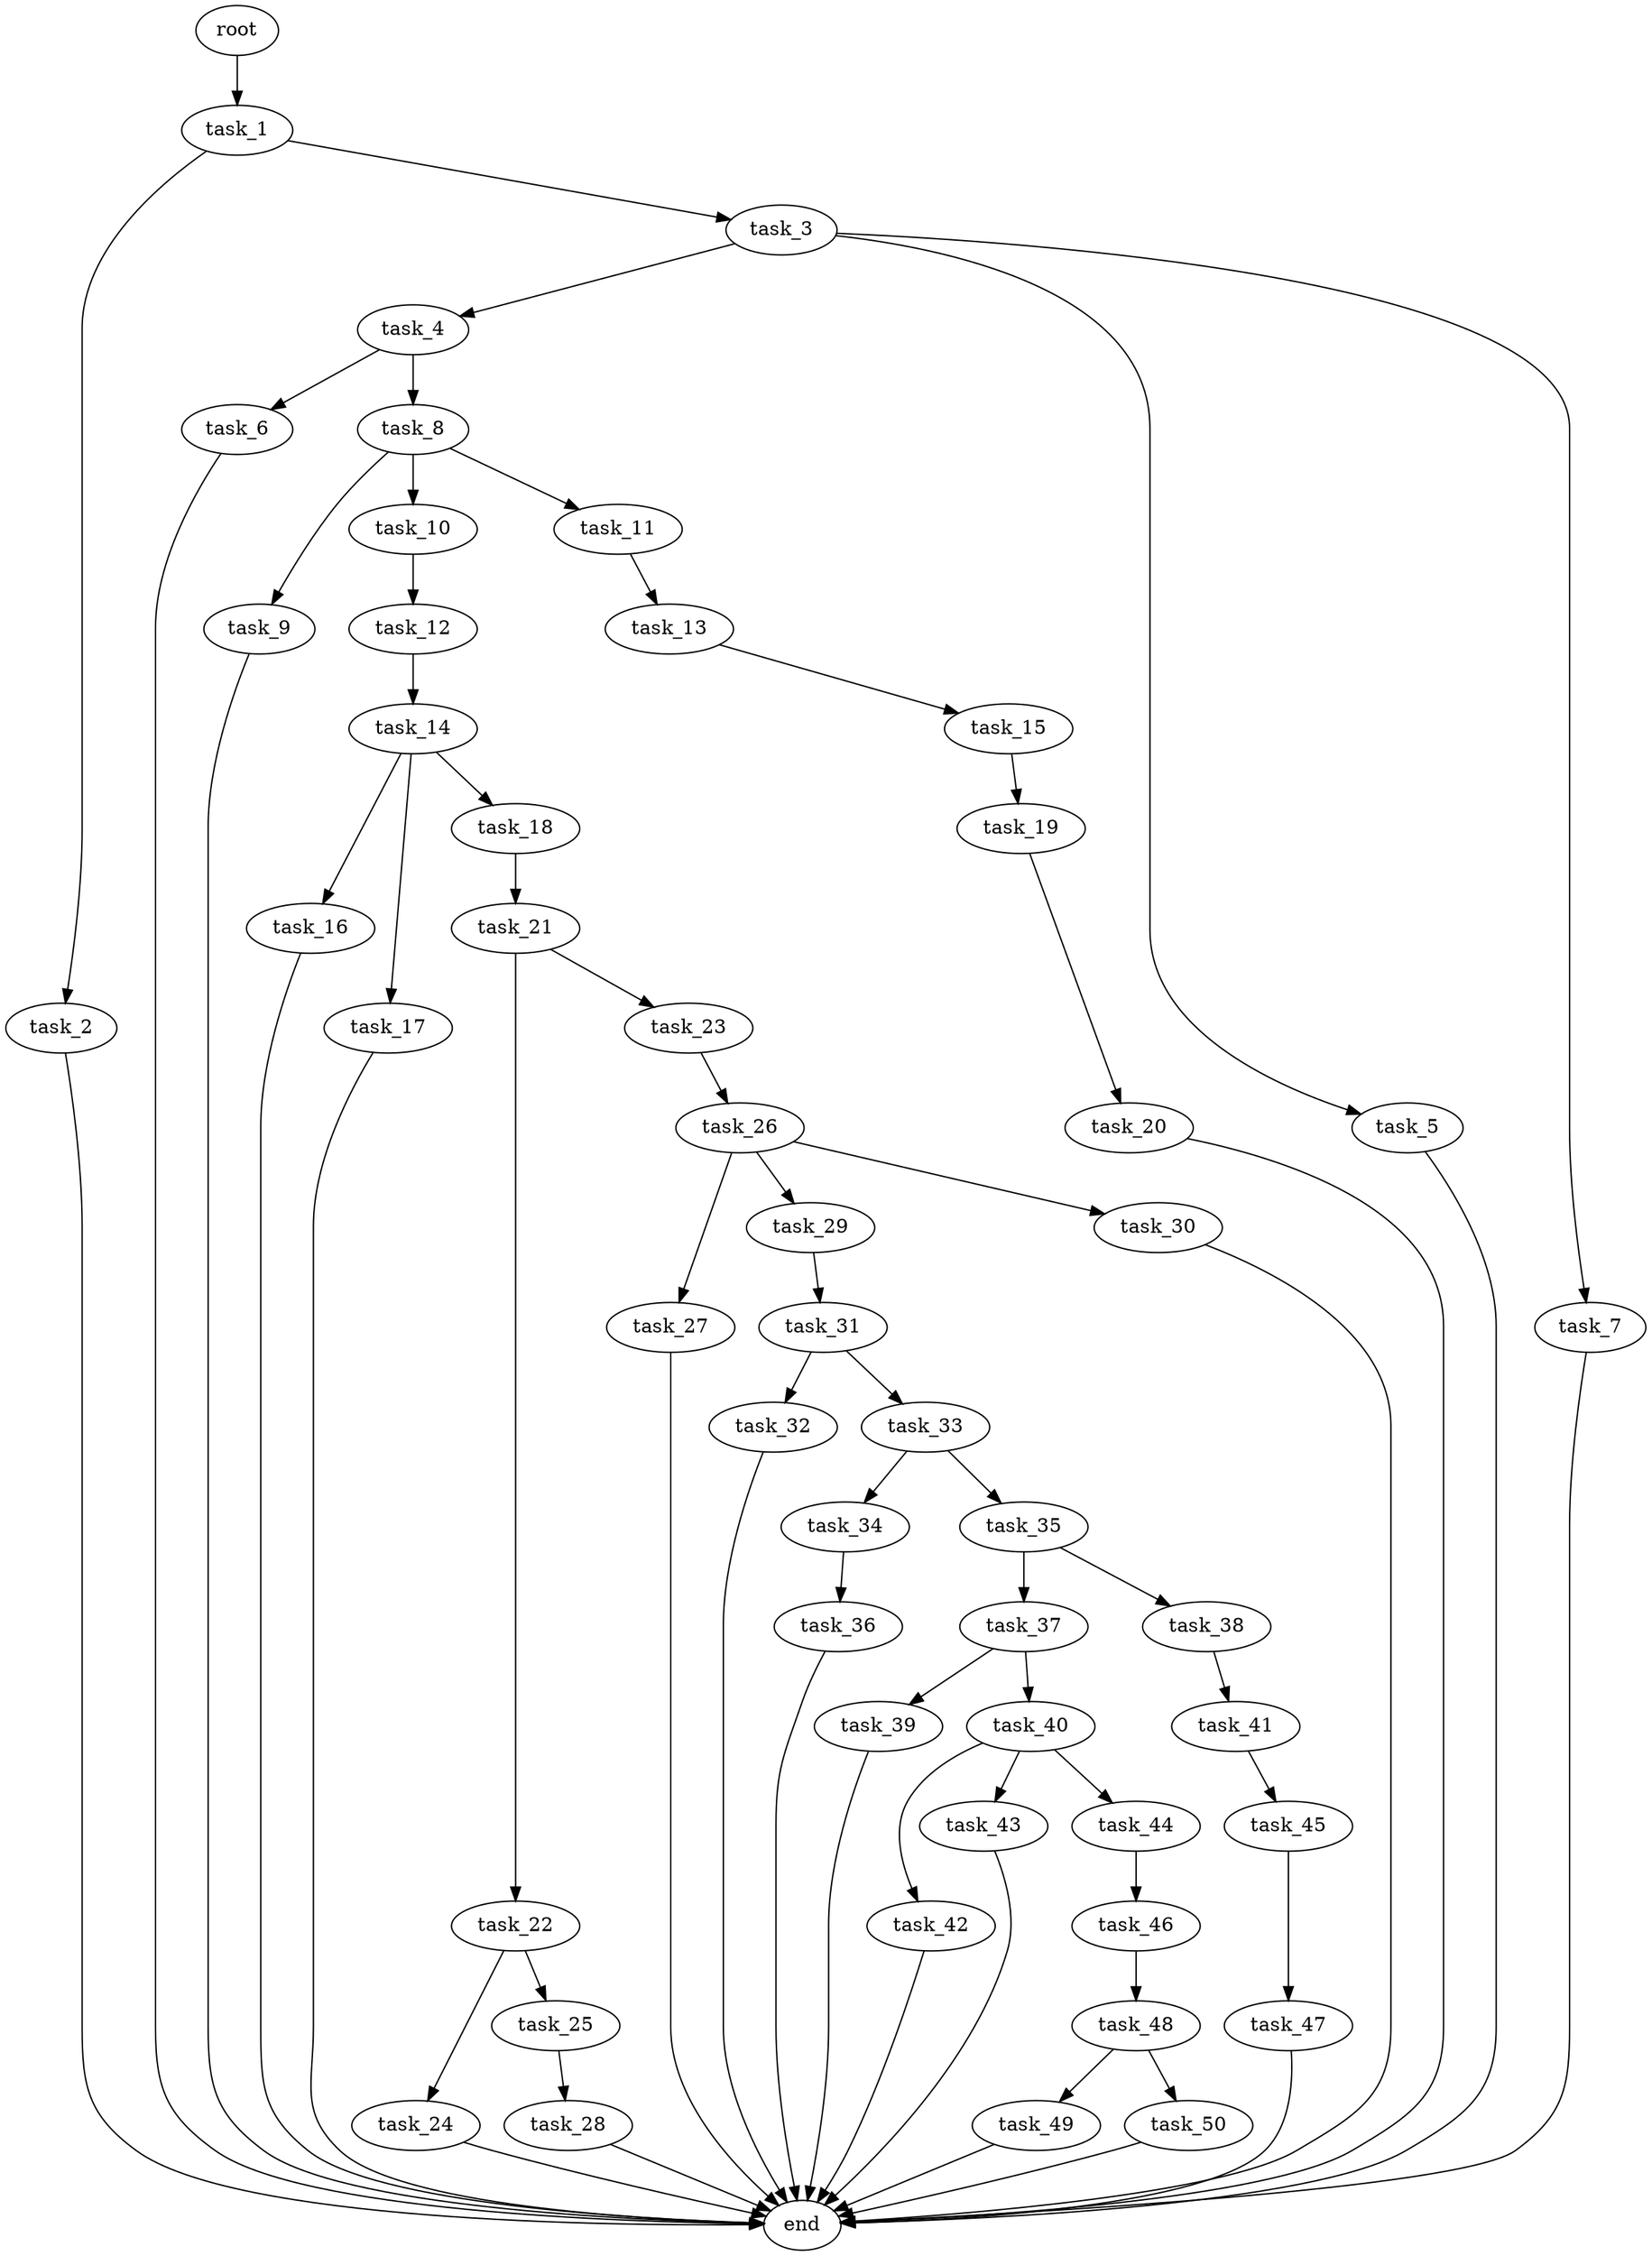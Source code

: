 digraph G {
  root [size="0.000000e+00"];
  task_1 [size="3.652287e+09"];
  task_2 [size="8.104412e+09"];
  task_3 [size="2.364271e+09"];
  task_4 [size="5.497223e+09"];
  task_5 [size="7.914820e+09"];
  task_6 [size="5.854186e+09"];
  task_7 [size="4.452251e+09"];
  task_8 [size="6.768882e+09"];
  task_9 [size="3.530053e+09"];
  task_10 [size="1.980220e+09"];
  task_11 [size="4.284934e+09"];
  task_12 [size="9.998572e+09"];
  task_13 [size="3.680776e+09"];
  task_14 [size="6.738394e+09"];
  task_15 [size="3.561102e+09"];
  task_16 [size="5.272354e+09"];
  task_17 [size="4.075785e+09"];
  task_18 [size="4.891009e+09"];
  task_19 [size="4.545091e+09"];
  task_20 [size="1.329261e+09"];
  task_21 [size="5.383770e+09"];
  task_22 [size="2.701636e+09"];
  task_23 [size="8.546621e+08"];
  task_24 [size="2.137098e+09"];
  task_25 [size="8.008654e+09"];
  task_26 [size="8.202908e+09"];
  task_27 [size="7.533062e+09"];
  task_28 [size="6.121305e+09"];
  task_29 [size="7.450322e+08"];
  task_30 [size="1.896426e+09"];
  task_31 [size="6.036407e+09"];
  task_32 [size="9.107845e+09"];
  task_33 [size="3.099565e+09"];
  task_34 [size="4.925497e+09"];
  task_35 [size="3.098250e+09"];
  task_36 [size="6.145251e+09"];
  task_37 [size="4.322700e+09"];
  task_38 [size="8.510807e+09"];
  task_39 [size="9.228918e+09"];
  task_40 [size="3.137169e+09"];
  task_41 [size="7.122963e+09"];
  task_42 [size="7.272073e+09"];
  task_43 [size="4.141050e+09"];
  task_44 [size="7.686487e+09"];
  task_45 [size="8.844505e+09"];
  task_46 [size="9.506990e+09"];
  task_47 [size="2.681033e+09"];
  task_48 [size="9.632692e+09"];
  task_49 [size="1.960976e+09"];
  task_50 [size="7.676672e+09"];
  end [size="0.000000e+00"];

  root -> task_1 [size="1.000000e-12"];
  task_1 -> task_2 [size="8.104412e+08"];
  task_1 -> task_3 [size="2.364271e+08"];
  task_2 -> end [size="1.000000e-12"];
  task_3 -> task_4 [size="5.497223e+08"];
  task_3 -> task_5 [size="7.914820e+08"];
  task_3 -> task_7 [size="4.452251e+08"];
  task_4 -> task_6 [size="5.854186e+08"];
  task_4 -> task_8 [size="6.768882e+08"];
  task_5 -> end [size="1.000000e-12"];
  task_6 -> end [size="1.000000e-12"];
  task_7 -> end [size="1.000000e-12"];
  task_8 -> task_9 [size="3.530053e+08"];
  task_8 -> task_10 [size="1.980220e+08"];
  task_8 -> task_11 [size="4.284934e+08"];
  task_9 -> end [size="1.000000e-12"];
  task_10 -> task_12 [size="9.998572e+08"];
  task_11 -> task_13 [size="3.680776e+08"];
  task_12 -> task_14 [size="6.738394e+08"];
  task_13 -> task_15 [size="3.561102e+08"];
  task_14 -> task_16 [size="5.272354e+08"];
  task_14 -> task_17 [size="4.075785e+08"];
  task_14 -> task_18 [size="4.891009e+08"];
  task_15 -> task_19 [size="4.545091e+08"];
  task_16 -> end [size="1.000000e-12"];
  task_17 -> end [size="1.000000e-12"];
  task_18 -> task_21 [size="5.383770e+08"];
  task_19 -> task_20 [size="1.329261e+08"];
  task_20 -> end [size="1.000000e-12"];
  task_21 -> task_22 [size="2.701636e+08"];
  task_21 -> task_23 [size="8.546621e+07"];
  task_22 -> task_24 [size="2.137098e+08"];
  task_22 -> task_25 [size="8.008654e+08"];
  task_23 -> task_26 [size="8.202908e+08"];
  task_24 -> end [size="1.000000e-12"];
  task_25 -> task_28 [size="6.121305e+08"];
  task_26 -> task_27 [size="7.533062e+08"];
  task_26 -> task_29 [size="7.450322e+07"];
  task_26 -> task_30 [size="1.896426e+08"];
  task_27 -> end [size="1.000000e-12"];
  task_28 -> end [size="1.000000e-12"];
  task_29 -> task_31 [size="6.036407e+08"];
  task_30 -> end [size="1.000000e-12"];
  task_31 -> task_32 [size="9.107845e+08"];
  task_31 -> task_33 [size="3.099565e+08"];
  task_32 -> end [size="1.000000e-12"];
  task_33 -> task_34 [size="4.925497e+08"];
  task_33 -> task_35 [size="3.098250e+08"];
  task_34 -> task_36 [size="6.145251e+08"];
  task_35 -> task_37 [size="4.322700e+08"];
  task_35 -> task_38 [size="8.510807e+08"];
  task_36 -> end [size="1.000000e-12"];
  task_37 -> task_39 [size="9.228918e+08"];
  task_37 -> task_40 [size="3.137169e+08"];
  task_38 -> task_41 [size="7.122963e+08"];
  task_39 -> end [size="1.000000e-12"];
  task_40 -> task_42 [size="7.272073e+08"];
  task_40 -> task_43 [size="4.141050e+08"];
  task_40 -> task_44 [size="7.686487e+08"];
  task_41 -> task_45 [size="8.844505e+08"];
  task_42 -> end [size="1.000000e-12"];
  task_43 -> end [size="1.000000e-12"];
  task_44 -> task_46 [size="9.506990e+08"];
  task_45 -> task_47 [size="2.681033e+08"];
  task_46 -> task_48 [size="9.632692e+08"];
  task_47 -> end [size="1.000000e-12"];
  task_48 -> task_49 [size="1.960976e+08"];
  task_48 -> task_50 [size="7.676672e+08"];
  task_49 -> end [size="1.000000e-12"];
  task_50 -> end [size="1.000000e-12"];
}

